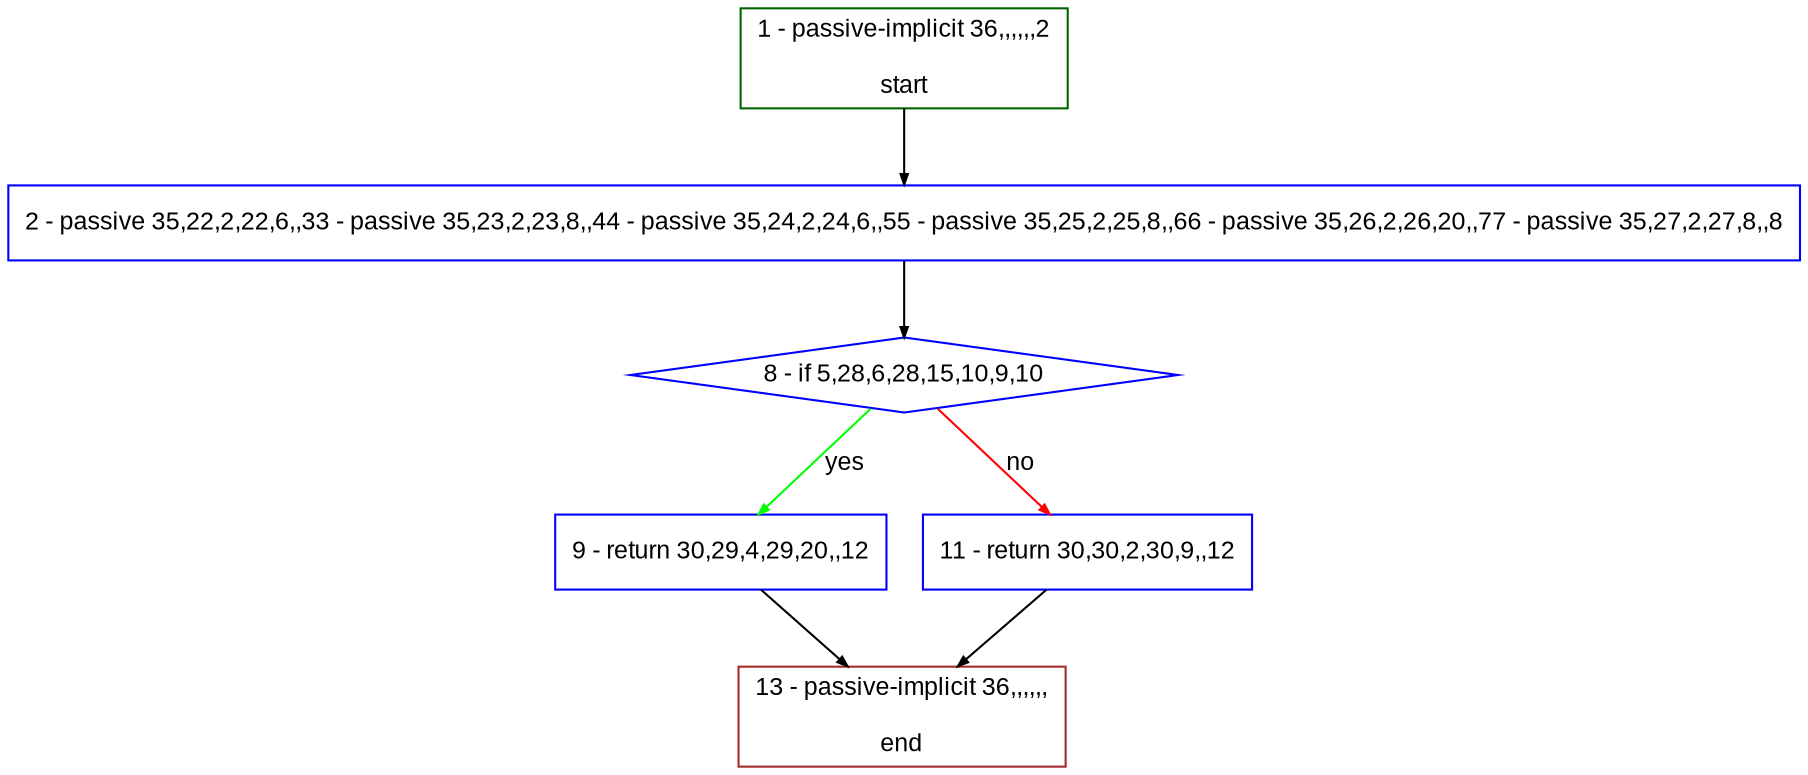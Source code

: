 digraph "" {
  graph [bgcolor="white", fillcolor="#FFFFCC", pack="true", packmode="clust", fontname="Arial", label="", fontsize="12", compound="true", style="rounded,filled"];
  node [node_initialized="no", fillcolor="white", fontname="Arial", label="", color="grey", fontsize="12", fixedsize="false", compound="true", shape="rectangle", style="filled"];
  edge [arrowtail="none", lhead="", fontcolor="black", fontname="Arial", label="", color="black", fontsize="12", arrowhead="normal", arrowsize="0.5", compound="true", ltail="", dir="forward"];
  __N1 [fillcolor="#ffffff", label="2 - passive 35,22,2,22,6,,33 - passive 35,23,2,23,8,,44 - passive 35,24,2,24,6,,55 - passive 35,25,2,25,8,,66 - passive 35,26,2,26,20,,77 - passive 35,27,2,27,8,,8", color="#0000ff", shape="box", style="filled"];
  __N2 [fillcolor="#ffffff", label="1 - passive-implicit 36,,,,,,2\n\nstart", color="#006400", shape="box", style="filled"];
  __N3 [fillcolor="#ffffff", label="8 - if 5,28,6,28,15,10,9,10", color="#0000ff", shape="diamond", style="filled"];
  __N4 [fillcolor="#ffffff", label="9 - return 30,29,4,29,20,,12", color="#0000ff", shape="box", style="filled"];
  __N5 [fillcolor="#ffffff", label="11 - return 30,30,2,30,9,,12", color="#0000ff", shape="box", style="filled"];
  __N6 [fillcolor="#ffffff", label="13 - passive-implicit 36,,,,,,\n\nend", color="#a52a2a", shape="box", style="filled"];
  __N2 -> __N1 [arrowtail="none", color="#000000", label="", arrowhead="normal", dir="forward"];
  __N1 -> __N3 [arrowtail="none", color="#000000", label="", arrowhead="normal", dir="forward"];
  __N3 -> __N4 [arrowtail="none", color="#00ff00", label="yes", arrowhead="normal", dir="forward"];
  __N3 -> __N5 [arrowtail="none", color="#ff0000", label="no", arrowhead="normal", dir="forward"];
  __N4 -> __N6 [arrowtail="none", color="#000000", label="", arrowhead="normal", dir="forward"];
  __N5 -> __N6 [arrowtail="none", color="#000000", label="", arrowhead="normal", dir="forward"];
}
